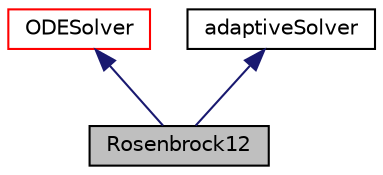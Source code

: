 digraph "Rosenbrock12"
{
  bgcolor="transparent";
  edge [fontname="Helvetica",fontsize="10",labelfontname="Helvetica",labelfontsize="10"];
  node [fontname="Helvetica",fontsize="10",shape=record];
  Node3 [label="Rosenbrock12",height=0.2,width=0.4,color="black", fillcolor="grey75", style="filled", fontcolor="black"];
  Node4 -> Node3 [dir="back",color="midnightblue",fontsize="10",style="solid",fontname="Helvetica"];
  Node4 [label="ODESolver",height=0.2,width=0.4,color="red",URL="$a26689.html",tooltip="Abstract base-class for ODE system solvers. "];
  Node17 -> Node3 [dir="back",color="midnightblue",fontsize="10",style="solid",fontname="Helvetica"];
  Node17 [label="adaptiveSolver",height=0.2,width=0.4,color="black",URL="$a26681.html"];
}
